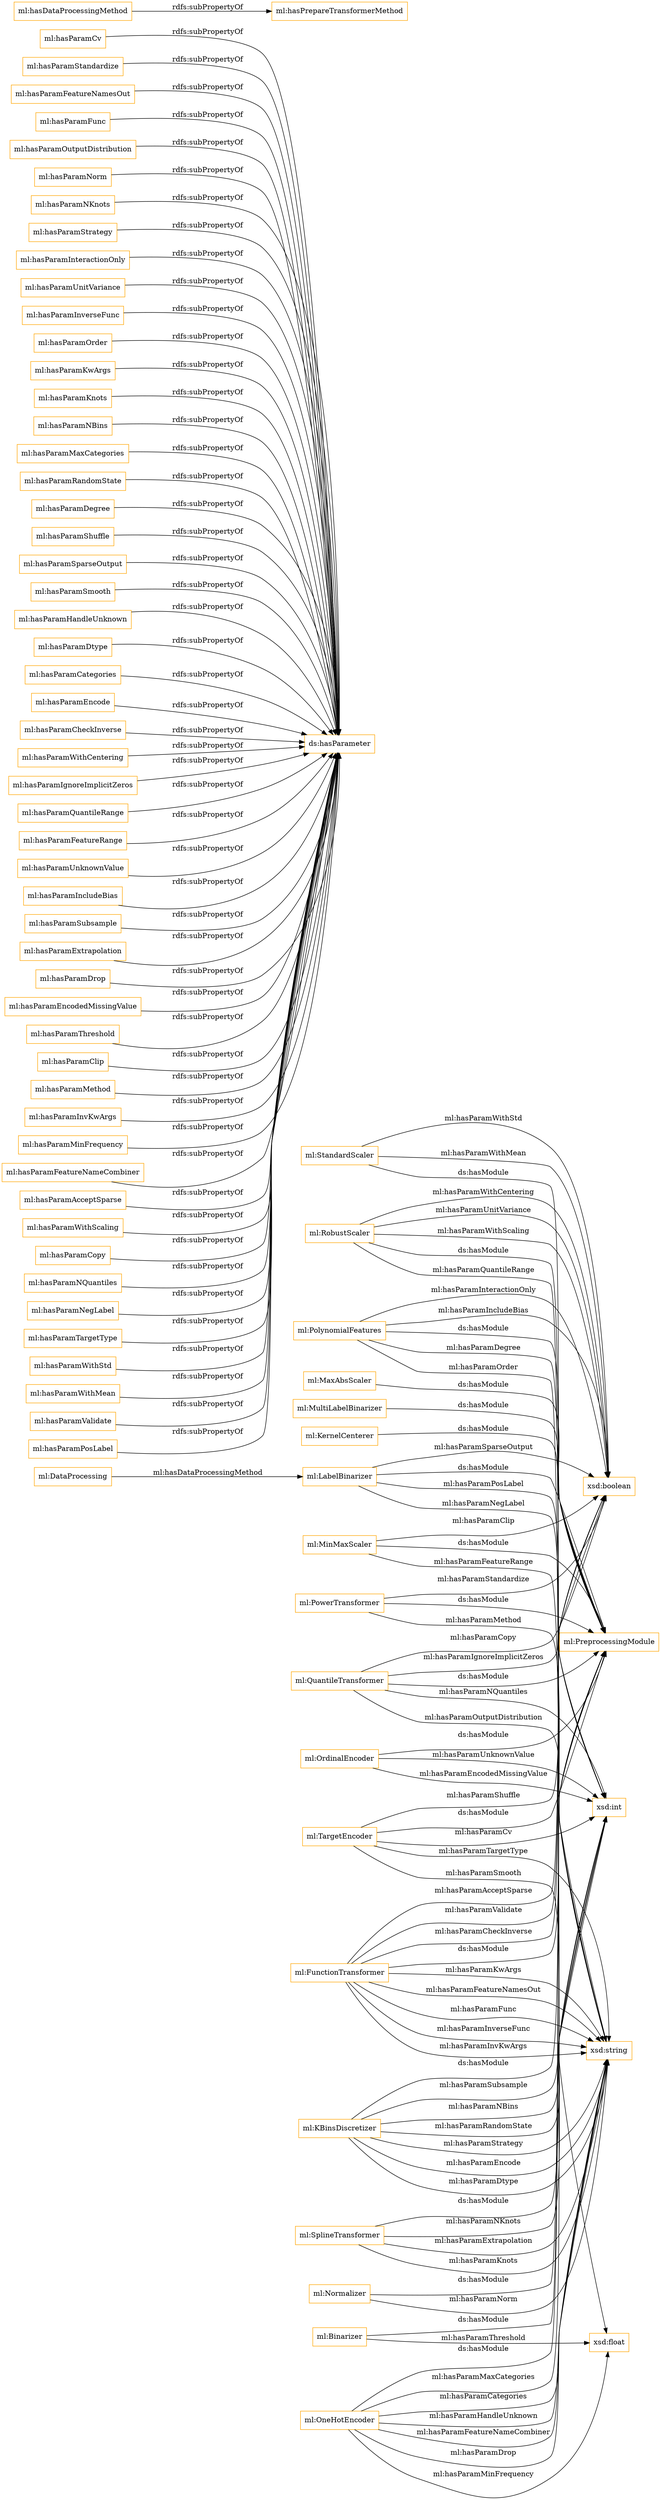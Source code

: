 digraph ar2dtool_diagram { 
rankdir=LR;
size="1501"
node [shape = rectangle, color="orange"]; "ml:MultiLabelBinarizer" "ml:OrdinalEncoder" "ml:SplineTransformer" "ml:LabelBinarizer" "ml:MinMaxScaler" "ml:StandardScaler" "ml:Binarizer" "ml:DataProcessing" "ml:PreprocessingModule" "ml:RobustScaler" "ml:MaxAbsScaler" "ml:KernelCenterer" "ml:FunctionTransformer" "ml:Normalizer" "ml:PowerTransformer" "ml:TargetEncoder" "ml:QuantileTransformer" "ml:OneHotEncoder" "ml:PolynomialFeatures" "ml:KBinsDiscretizer" ; /*classes style*/
	"ml:hasParamCv" -> "ds:hasParameter" [ label = "rdfs:subPropertyOf" ];
	"ml:hasParamStandardize" -> "ds:hasParameter" [ label = "rdfs:subPropertyOf" ];
	"ml:hasParamFeatureNamesOut" -> "ds:hasParameter" [ label = "rdfs:subPropertyOf" ];
	"ml:hasParamFunc" -> "ds:hasParameter" [ label = "rdfs:subPropertyOf" ];
	"ml:hasParamOutputDistribution" -> "ds:hasParameter" [ label = "rdfs:subPropertyOf" ];
	"ml:hasParamNorm" -> "ds:hasParameter" [ label = "rdfs:subPropertyOf" ];
	"ml:SplineTransformer" -> "ml:PreprocessingModule" [ label = "ds:hasModule" ];
	"ml:PowerTransformer" -> "ml:PreprocessingModule" [ label = "ds:hasModule" ];
	"ml:hasParamNKnots" -> "ds:hasParameter" [ label = "rdfs:subPropertyOf" ];
	"ml:OneHotEncoder" -> "ml:PreprocessingModule" [ label = "ds:hasModule" ];
	"ml:hasParamStrategy" -> "ds:hasParameter" [ label = "rdfs:subPropertyOf" ];
	"ml:hasParamInteractionOnly" -> "ds:hasParameter" [ label = "rdfs:subPropertyOf" ];
	"ml:hasParamUnitVariance" -> "ds:hasParameter" [ label = "rdfs:subPropertyOf" ];
	"ml:QuantileTransformer" -> "ml:PreprocessingModule" [ label = "ds:hasModule" ];
	"ml:RobustScaler" -> "ml:PreprocessingModule" [ label = "ds:hasModule" ];
	"ml:hasParamInverseFunc" -> "ds:hasParameter" [ label = "rdfs:subPropertyOf" ];
	"ml:PolynomialFeatures" -> "ml:PreprocessingModule" [ label = "ds:hasModule" ];
	"ml:TargetEncoder" -> "ml:PreprocessingModule" [ label = "ds:hasModule" ];
	"ml:hasDataProcessingMethod" -> "ml:hasPrepareTransformerMethod" [ label = "rdfs:subPropertyOf" ];
	"ml:hasParamOrder" -> "ds:hasParameter" [ label = "rdfs:subPropertyOf" ];
	"ml:hasParamKwArgs" -> "ds:hasParameter" [ label = "rdfs:subPropertyOf" ];
	"ml:KBinsDiscretizer" -> "ml:PreprocessingModule" [ label = "ds:hasModule" ];
	"ml:hasParamKnots" -> "ds:hasParameter" [ label = "rdfs:subPropertyOf" ];
	"ml:hasParamNBins" -> "ds:hasParameter" [ label = "rdfs:subPropertyOf" ];
	"ml:hasParamMaxCategories" -> "ds:hasParameter" [ label = "rdfs:subPropertyOf" ];
	"ml:hasParamRandomState" -> "ds:hasParameter" [ label = "rdfs:subPropertyOf" ];
	"ml:KernelCenterer" -> "ml:PreprocessingModule" [ label = "ds:hasModule" ];
	"ml:hasParamDegree" -> "ds:hasParameter" [ label = "rdfs:subPropertyOf" ];
	"ml:OrdinalEncoder" -> "ml:PreprocessingModule" [ label = "ds:hasModule" ];
	"ml:MultiLabelBinarizer" -> "ml:PreprocessingModule" [ label = "ds:hasModule" ];
	"ml:hasParamShuffle" -> "ds:hasParameter" [ label = "rdfs:subPropertyOf" ];
	"ml:hasParamSparseOutput" -> "ds:hasParameter" [ label = "rdfs:subPropertyOf" ];
	"ml:MinMaxScaler" -> "ml:PreprocessingModule" [ label = "ds:hasModule" ];
	"ml:hasParamSmooth" -> "ds:hasParameter" [ label = "rdfs:subPropertyOf" ];
	"ml:hasParamHandleUnknown" -> "ds:hasParameter" [ label = "rdfs:subPropertyOf" ];
	"ml:Normalizer" -> "ml:PreprocessingModule" [ label = "ds:hasModule" ];
	"ml:hasParamDtype" -> "ds:hasParameter" [ label = "rdfs:subPropertyOf" ];
	"ml:hasParamCategories" -> "ds:hasParameter" [ label = "rdfs:subPropertyOf" ];
	"ml:LabelBinarizer" -> "ml:PreprocessingModule" [ label = "ds:hasModule" ];
	"ml:hasParamEncode" -> "ds:hasParameter" [ label = "rdfs:subPropertyOf" ];
	"ml:hasParamCheckInverse" -> "ds:hasParameter" [ label = "rdfs:subPropertyOf" ];
	"ml:hasParamWithCentering" -> "ds:hasParameter" [ label = "rdfs:subPropertyOf" ];
	"ml:hasParamIgnoreImplicitZeros" -> "ds:hasParameter" [ label = "rdfs:subPropertyOf" ];
	"ml:StandardScaler" -> "ml:PreprocessingModule" [ label = "ds:hasModule" ];
	"ml:hasParamQuantileRange" -> "ds:hasParameter" [ label = "rdfs:subPropertyOf" ];
	"ml:MaxAbsScaler" -> "ml:PreprocessingModule" [ label = "ds:hasModule" ];
	"ml:hasParamFeatureRange" -> "ds:hasParameter" [ label = "rdfs:subPropertyOf" ];
	"ml:hasParamUnknownValue" -> "ds:hasParameter" [ label = "rdfs:subPropertyOf" ];
	"ml:hasParamIncludeBias" -> "ds:hasParameter" [ label = "rdfs:subPropertyOf" ];
	"ml:hasParamSubsample" -> "ds:hasParameter" [ label = "rdfs:subPropertyOf" ];
	"ml:hasParamExtrapolation" -> "ds:hasParameter" [ label = "rdfs:subPropertyOf" ];
	"ml:hasParamDrop" -> "ds:hasParameter" [ label = "rdfs:subPropertyOf" ];
	"ml:hasParamEncodedMissingValue" -> "ds:hasParameter" [ label = "rdfs:subPropertyOf" ];
	"ml:hasParamThreshold" -> "ds:hasParameter" [ label = "rdfs:subPropertyOf" ];
	"ml:hasParamClip" -> "ds:hasParameter" [ label = "rdfs:subPropertyOf" ];
	"ml:hasParamMethod" -> "ds:hasParameter" [ label = "rdfs:subPropertyOf" ];
	"ml:hasParamInvKwArgs" -> "ds:hasParameter" [ label = "rdfs:subPropertyOf" ];
	"ml:hasParamMinFrequency" -> "ds:hasParameter" [ label = "rdfs:subPropertyOf" ];
	"ml:hasParamFeatureNameCombiner" -> "ds:hasParameter" [ label = "rdfs:subPropertyOf" ];
	"ml:Binarizer" -> "ml:PreprocessingModule" [ label = "ds:hasModule" ];
	"ml:hasParamAcceptSparse" -> "ds:hasParameter" [ label = "rdfs:subPropertyOf" ];
	"ml:FunctionTransformer" -> "ml:PreprocessingModule" [ label = "ds:hasModule" ];
	"ml:hasParamWithScaling" -> "ds:hasParameter" [ label = "rdfs:subPropertyOf" ];
	"ml:hasParamCopy" -> "ds:hasParameter" [ label = "rdfs:subPropertyOf" ];
	"ml:hasParamNQuantiles" -> "ds:hasParameter" [ label = "rdfs:subPropertyOf" ];
	"ml:hasParamNegLabel" -> "ds:hasParameter" [ label = "rdfs:subPropertyOf" ];
	"ml:hasParamTargetType" -> "ds:hasParameter" [ label = "rdfs:subPropertyOf" ];
	"ml:hasParamWithStd" -> "ds:hasParameter" [ label = "rdfs:subPropertyOf" ];
	"ml:hasParamWithMean" -> "ds:hasParameter" [ label = "rdfs:subPropertyOf" ];
	"ml:hasParamValidate" -> "ds:hasParameter" [ label = "rdfs:subPropertyOf" ];
	"ml:hasParamPosLabel" -> "ds:hasParameter" [ label = "rdfs:subPropertyOf" ];
	"ml:MinMaxScaler" -> "xsd:string" [ label = "ml:hasParamFeatureRange" ];
	"ml:OneHotEncoder" -> "xsd:string" [ label = "ml:hasParamHandleUnknown" ];
	"ml:PolynomialFeatures" -> "xsd:boolean" [ label = "ml:hasParamInteractionOnly" ];
	"ml:RobustScaler" -> "xsd:boolean" [ label = "ml:hasParamUnitVariance" ];
	"ml:MinMaxScaler" -> "xsd:boolean" [ label = "ml:hasParamClip" ];
	"ml:FunctionTransformer" -> "xsd:string" [ label = "ml:hasParamKwArgs" ];
	"ml:StandardScaler" -> "xsd:boolean" [ label = "ml:hasParamWithStd" ];
	"ml:RobustScaler" -> "xsd:boolean" [ label = "ml:hasParamWithScaling" ];
	"ml:TargetEncoder" -> "xsd:int" [ label = "ml:hasParamCv" ];
	"ml:OneHotEncoder" -> "xsd:string" [ label = "ml:hasParamFeatureNameCombiner" ];
	"ml:QuantileTransformer" -> "xsd:string" [ label = "ml:hasParamOutputDistribution" ];
	"ml:TargetEncoder" -> "xsd:float" [ label = "ml:hasParamSmooth" ];
	"ml:QuantileTransformer" -> "xsd:int" [ label = "ml:hasParamNQuantiles" ];
	"ml:SplineTransformer" -> "xsd:string" [ label = "ml:hasParamExtrapolation" ];
	"ml:PowerTransformer" -> "xsd:string" [ label = "ml:hasParamMethod" ];
	"ml:FunctionTransformer" -> "xsd:boolean" [ label = "ml:hasParamValidate" ];
	"ml:FunctionTransformer" -> "xsd:string" [ label = "ml:hasParamFeatureNamesOut" ];
	"ml:SplineTransformer" -> "xsd:int" [ label = "ml:hasParamNKnots" ];
	"ml:OrdinalEncoder" -> "xsd:int" [ label = "ml:hasParamEncodedMissingValue" ];
	"ml:SplineTransformer" -> "xsd:string" [ label = "ml:hasParamKnots" ];
	"ml:PowerTransformer" -> "xsd:boolean" [ label = "ml:hasParamStandardize" ];
	"ml:KBinsDiscretizer" -> "xsd:int" [ label = "ml:hasParamSubsample" ];
	"ml:QuantileTransformer" -> "xsd:boolean" [ label = "ml:hasParamIgnoreImplicitZeros" ];
	"ml:KBinsDiscretizer" -> "xsd:int" [ label = "ml:hasParamNBins" ];
	"ml:PolynomialFeatures" -> "xsd:int" [ label = "ml:hasParamDegree" ];
	"ml:OneHotEncoder" -> "xsd:float" [ label = "ml:hasParamMinFrequency" ];
	"ml:LabelBinarizer" -> "xsd:boolean" [ label = "ml:hasParamSparseOutput" ];
	"ml:RobustScaler" -> "xsd:string" [ label = "ml:hasParamQuantileRange" ];
	"ml:DataProcessing" -> "ml:LabelBinarizer" [ label = "ml:hasDataProcessingMethod" ];
	"ml:PolynomialFeatures" -> "xsd:string" [ label = "ml:hasParamOrder" ];
	"ml:FunctionTransformer" -> "xsd:boolean" [ label = "ml:hasParamCheckInverse" ];
	"ml:KBinsDiscretizer" -> "xsd:string" [ label = "ml:hasParamEncode" ];
	"ml:TargetEncoder" -> "xsd:boolean" [ label = "ml:hasParamShuffle" ];
	"ml:FunctionTransformer" -> "xsd:boolean" [ label = "ml:hasParamAcceptSparse" ];
	"ml:PolynomialFeatures" -> "xsd:boolean" [ label = "ml:hasParamIncludeBias" ];
	"ml:LabelBinarizer" -> "xsd:int" [ label = "ml:hasParamPosLabel" ];
	"ml:FunctionTransformer" -> "xsd:string" [ label = "ml:hasParamInvKwArgs" ];
	"ml:Normalizer" -> "xsd:string" [ label = "ml:hasParamNorm" ];
	"ml:LabelBinarizer" -> "xsd:int" [ label = "ml:hasParamNegLabel" ];
	"ml:RobustScaler" -> "xsd:boolean" [ label = "ml:hasParamWithCentering" ];
	"ml:QuantileTransformer" -> "xsd:boolean" [ label = "ml:hasParamCopy" ];
	"ml:FunctionTransformer" -> "xsd:string" [ label = "ml:hasParamFunc" ];
	"ml:KBinsDiscretizer" -> "xsd:int" [ label = "ml:hasParamRandomState" ];
	"ml:OneHotEncoder" -> "xsd:string" [ label = "ml:hasParamDrop" ];
	"ml:OneHotEncoder" -> "xsd:string" [ label = "ml:hasParamCategories" ];
	"ml:StandardScaler" -> "xsd:boolean" [ label = "ml:hasParamWithMean" ];
	"ml:TargetEncoder" -> "xsd:string" [ label = "ml:hasParamTargetType" ];
	"ml:OneHotEncoder" -> "xsd:int" [ label = "ml:hasParamMaxCategories" ];
	"ml:KBinsDiscretizer" -> "xsd:string" [ label = "ml:hasParamDtype" ];
	"ml:Binarizer" -> "xsd:float" [ label = "ml:hasParamThreshold" ];
	"ml:KBinsDiscretizer" -> "xsd:string" [ label = "ml:hasParamStrategy" ];
	"ml:OrdinalEncoder" -> "xsd:int" [ label = "ml:hasParamUnknownValue" ];
	"ml:FunctionTransformer" -> "xsd:string" [ label = "ml:hasParamInverseFunc" ];

}
